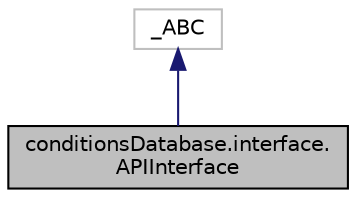 digraph "conditionsDatabase.interface.APIInterface"
{
 // LATEX_PDF_SIZE
  edge [fontname="Helvetica",fontsize="10",labelfontname="Helvetica",labelfontsize="10"];
  node [fontname="Helvetica",fontsize="10",shape=record];
  Node1 [label="conditionsDatabase.interface.\lAPIInterface",height=0.2,width=0.4,color="black", fillcolor="grey75", style="filled", fontcolor="black",tooltip="Conditions Database Interface definition."];
  Node2 -> Node1 [dir="back",color="midnightblue",fontsize="10",style="solid",fontname="Helvetica"];
  Node2 [label="_ABC",height=0.2,width=0.4,color="grey75", fillcolor="white", style="filled",tooltip=" "];
}

